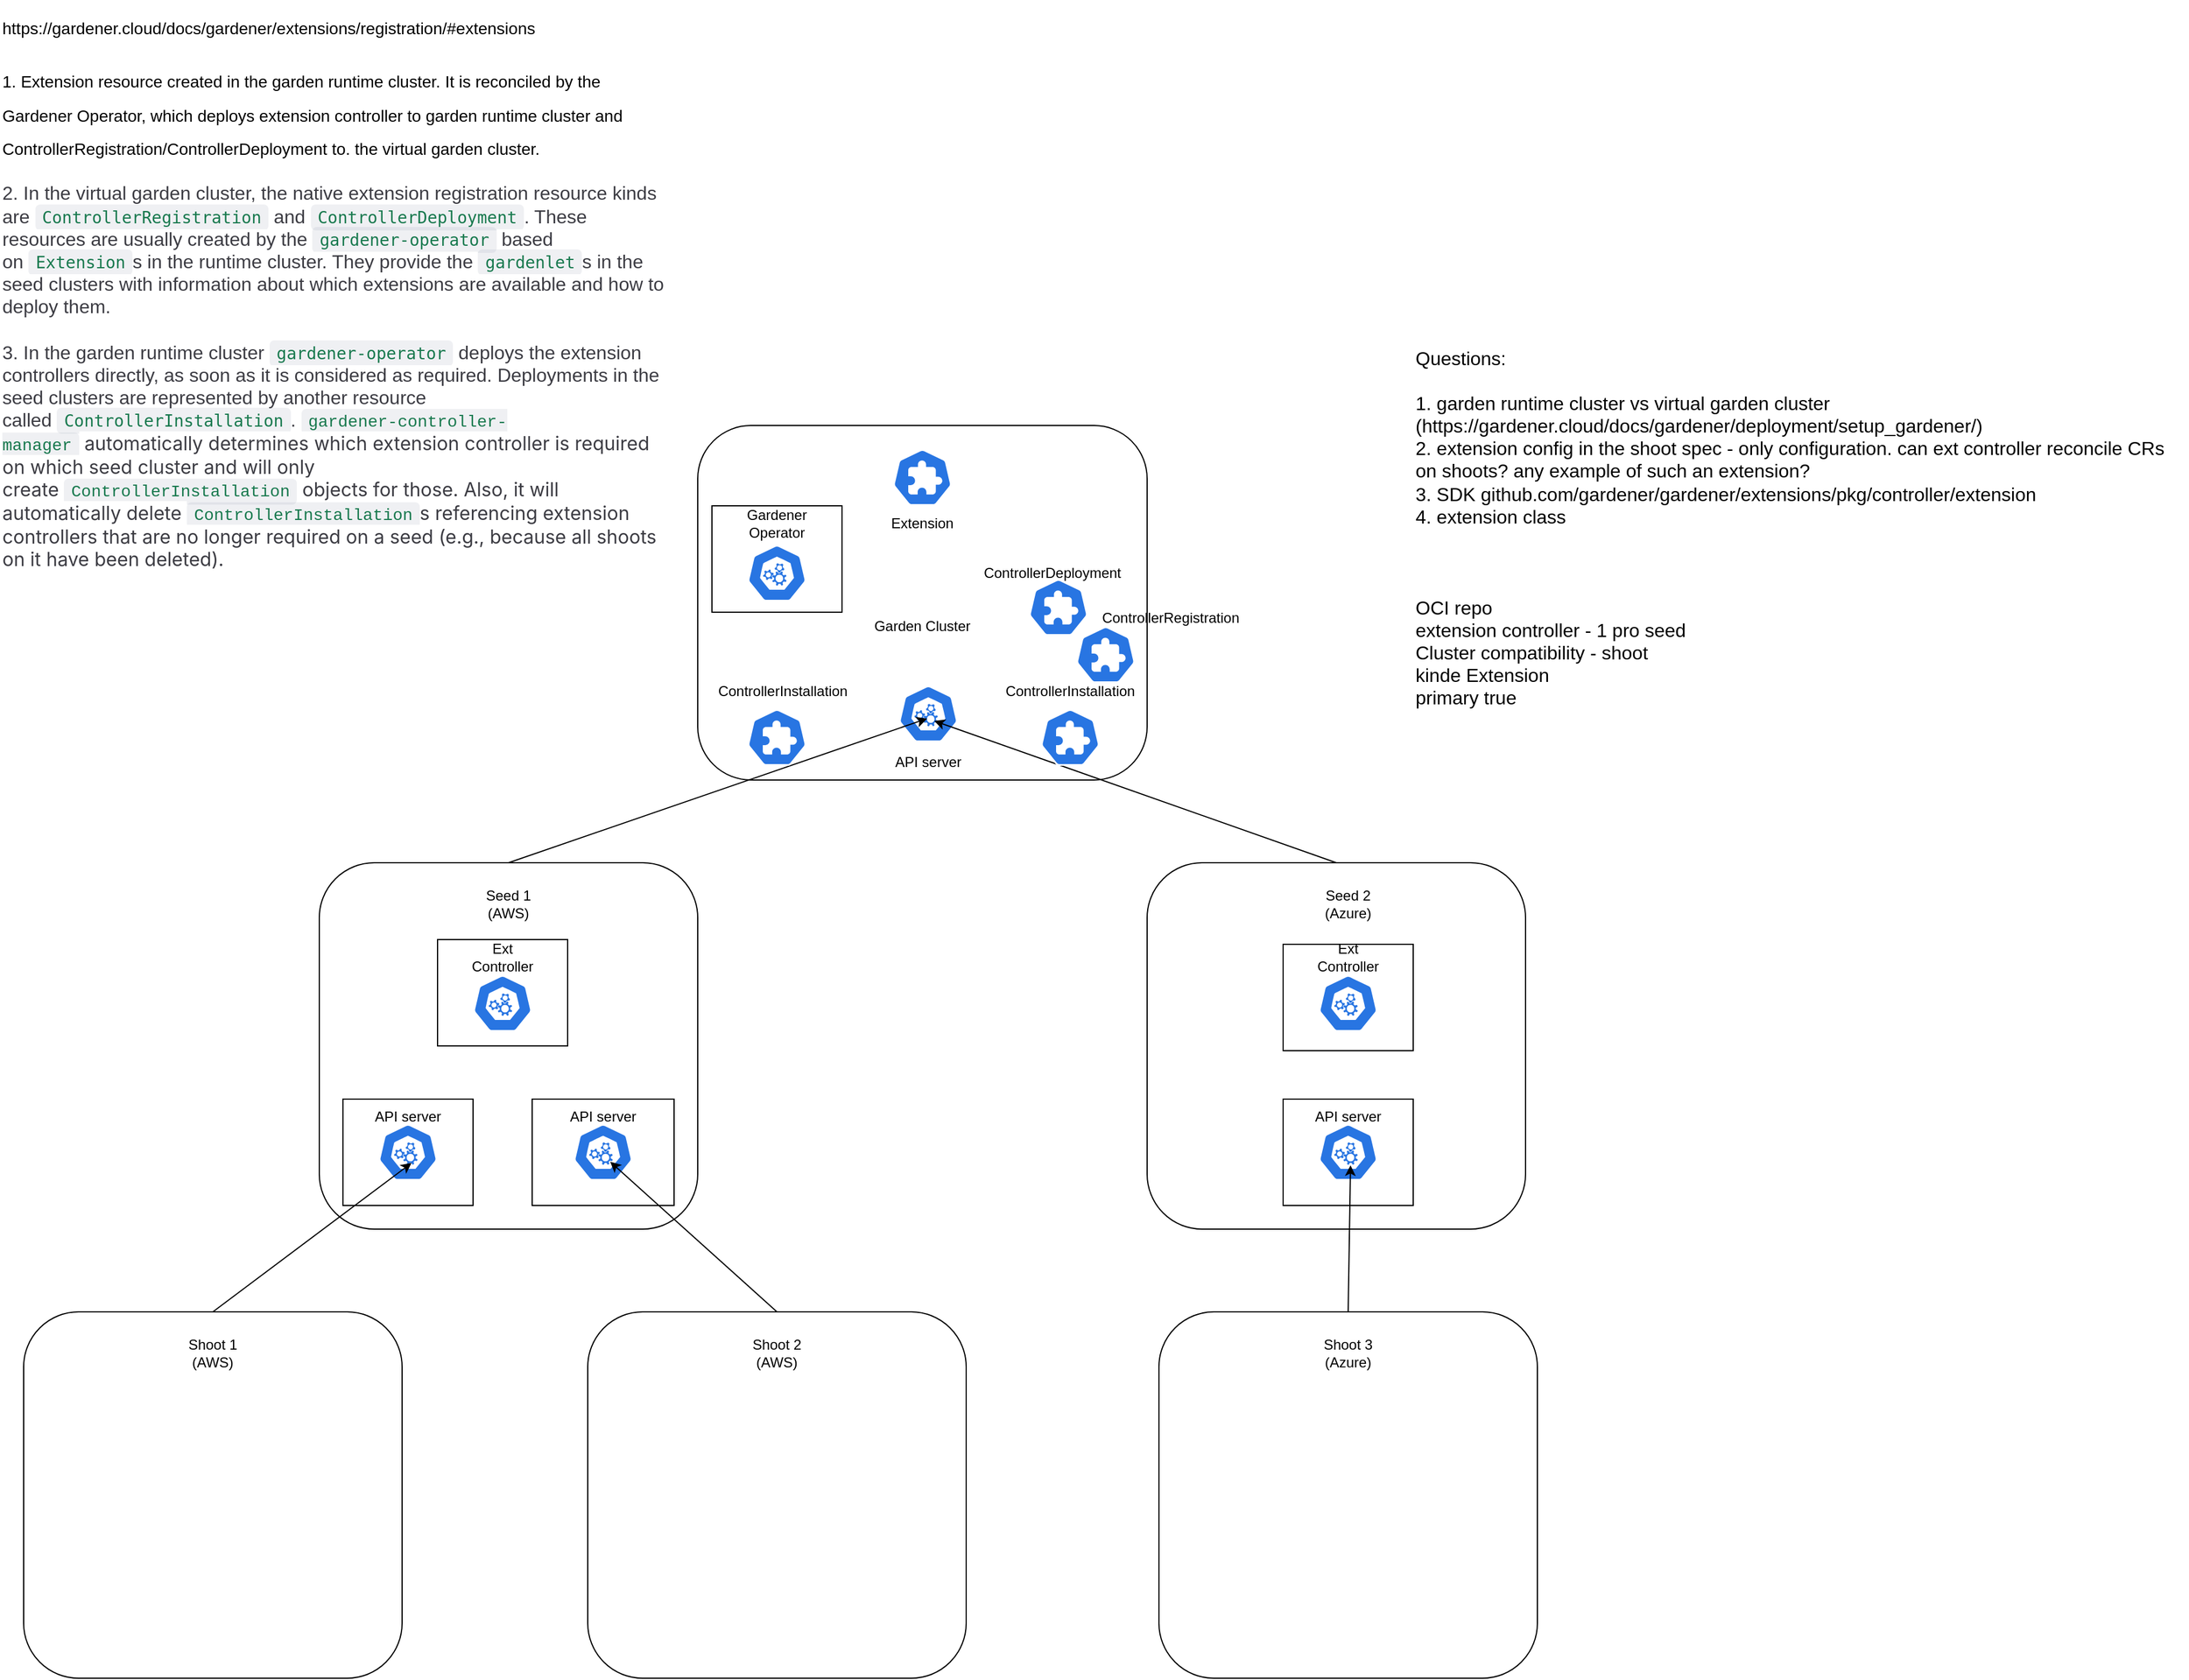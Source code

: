 <mxfile scale="1" border="0" version="28.2.8">
  <diagram name="Page-1" id="wQ5R4CvcMQufJW28zO5s">
    <mxGraphModel dx="1699" dy="2080" grid="1" gridSize="10" guides="1" tooltips="1" connect="1" arrows="1" fold="1" page="1" pageScale="1" pageWidth="827" pageHeight="1169" background="none" math="0" shadow="0">
      <root>
        <mxCell id="0" />
        <mxCell id="1" parent="0" />
        <mxCell id="31II1V7vki-kT47-xSfX-19" value="" style="rounded=1;whiteSpace=wrap;html=1;" parent="1" vertex="1">
          <mxGeometry x="600" y="60" width="380" height="300" as="geometry" />
        </mxCell>
        <mxCell id="31II1V7vki-kT47-xSfX-21" value="Garden Cluster" style="text;html=1;align=center;verticalAlign=middle;whiteSpace=wrap;rounded=0;movable=1;resizable=1;rotatable=1;deletable=1;editable=1;locked=0;connectable=1;" parent="1" vertex="1">
          <mxGeometry x="680" y="200" width="220" height="60" as="geometry" />
        </mxCell>
        <mxCell id="31II1V7vki-kT47-xSfX-25" value="" style="rounded=1;whiteSpace=wrap;html=1;" parent="1" vertex="1">
          <mxGeometry x="980" y="430" width="320" height="310" as="geometry" />
        </mxCell>
        <mxCell id="31II1V7vki-kT47-xSfX-27" value="" style="rounded=1;whiteSpace=wrap;html=1;" parent="1" vertex="1">
          <mxGeometry x="280" y="430" width="320" height="310" as="geometry" />
        </mxCell>
        <mxCell id="31II1V7vki-kT47-xSfX-28" value="" style="rounded=1;whiteSpace=wrap;html=1;" parent="1" vertex="1">
          <mxGeometry x="30" y="810" width="320" height="310" as="geometry" />
        </mxCell>
        <mxCell id="31II1V7vki-kT47-xSfX-29" value="" style="rounded=1;whiteSpace=wrap;html=1;" parent="1" vertex="1">
          <mxGeometry x="990" y="810" width="320" height="310" as="geometry" />
        </mxCell>
        <mxCell id="31II1V7vki-kT47-xSfX-30" value="Seed 1 (AWS)" style="text;html=1;align=center;verticalAlign=middle;whiteSpace=wrap;rounded=0;" parent="1" vertex="1">
          <mxGeometry x="410" y="450" width="60" height="30" as="geometry" />
        </mxCell>
        <mxCell id="31II1V7vki-kT47-xSfX-31" value="" style="rounded=1;whiteSpace=wrap;html=1;" parent="1" vertex="1">
          <mxGeometry x="507" y="810" width="320" height="310" as="geometry" />
        </mxCell>
        <mxCell id="31II1V7vki-kT47-xSfX-32" value="Seed 2 (Azure)" style="text;html=1;align=center;verticalAlign=middle;whiteSpace=wrap;rounded=0;" parent="1" vertex="1">
          <mxGeometry x="1120" y="450" width="60" height="30" as="geometry" />
        </mxCell>
        <mxCell id="31II1V7vki-kT47-xSfX-33" value="Shoot 1 (AWS)" style="text;html=1;align=center;verticalAlign=middle;whiteSpace=wrap;rounded=0;" parent="1" vertex="1">
          <mxGeometry x="160" y="830" width="60" height="30" as="geometry" />
        </mxCell>
        <mxCell id="31II1V7vki-kT47-xSfX-34" value="Shoot 2 (AWS)" style="text;html=1;align=center;verticalAlign=middle;whiteSpace=wrap;rounded=0;" parent="1" vertex="1">
          <mxGeometry x="637" y="830" width="60" height="30" as="geometry" />
        </mxCell>
        <mxCell id="31II1V7vki-kT47-xSfX-36" value="Shoot 3 (Azure)" style="text;html=1;align=center;verticalAlign=middle;whiteSpace=wrap;rounded=0;" parent="1" vertex="1">
          <mxGeometry x="1120" y="830" width="60" height="30" as="geometry" />
        </mxCell>
        <mxCell id="31II1V7vki-kT47-xSfX-37" value="" style="rounded=0;whiteSpace=wrap;html=1;" parent="1" vertex="1">
          <mxGeometry x="300" y="630" width="110" height="90" as="geometry" />
        </mxCell>
        <mxCell id="31II1V7vki-kT47-xSfX-38" value="" style="rounded=0;whiteSpace=wrap;html=1;" parent="1" vertex="1">
          <mxGeometry x="460" y="630" width="120" height="90" as="geometry" />
        </mxCell>
        <mxCell id="31II1V7vki-kT47-xSfX-39" value="" style="aspect=fixed;sketch=0;html=1;dashed=0;whitespace=wrap;verticalLabelPosition=bottom;verticalAlign=top;fillColor=#2875E2;strokeColor=#ffffff;points=[[0.005,0.63,0],[0.1,0.2,0],[0.9,0.2,0],[0.5,0,0],[0.995,0.63,0],[0.72,0.99,0],[0.5,1,0],[0.28,0.99,0]];shape=mxgraph.kubernetes.icon2;prIcon=api" parent="1" vertex="1">
          <mxGeometry x="330" y="651" width="50" height="48" as="geometry" />
        </mxCell>
        <mxCell id="31II1V7vki-kT47-xSfX-40" value="" style="aspect=fixed;sketch=0;html=1;dashed=0;whitespace=wrap;verticalLabelPosition=bottom;verticalAlign=top;fillColor=#2875E2;strokeColor=#ffffff;points=[[0.005,0.63,0],[0.1,0.2,0],[0.9,0.2,0],[0.5,0,0],[0.995,0.63,0],[0.72,0.99,0],[0.5,1,0],[0.28,0.99,0]];shape=mxgraph.kubernetes.icon2;prIcon=api" parent="1" vertex="1">
          <mxGeometry x="495" y="651" width="50" height="48" as="geometry" />
        </mxCell>
        <mxCell id="31II1V7vki-kT47-xSfX-41" value="" style="aspect=fixed;sketch=0;html=1;dashed=0;whitespace=wrap;verticalLabelPosition=bottom;verticalAlign=top;fillColor=#2875E2;strokeColor=#ffffff;points=[[0.005,0.63,0],[0.1,0.2,0],[0.9,0.2,0],[0.5,0,0],[0.995,0.63,0],[0.72,0.99,0],[0.5,1,0],[0.28,0.99,0]];shape=mxgraph.kubernetes.icon2;prIcon=api" parent="1" vertex="1">
          <mxGeometry x="770" y="280" width="50" height="48" as="geometry" />
        </mxCell>
        <mxCell id="31II1V7vki-kT47-xSfX-42" value="" style="rounded=0;whiteSpace=wrap;html=1;" parent="1" vertex="1">
          <mxGeometry x="1095" y="630" width="110" height="90" as="geometry" />
        </mxCell>
        <mxCell id="31II1V7vki-kT47-xSfX-44" value="" style="aspect=fixed;sketch=0;html=1;dashed=0;whitespace=wrap;verticalLabelPosition=bottom;verticalAlign=top;fillColor=#2875E2;strokeColor=#ffffff;points=[[0.005,0.63,0],[0.1,0.2,0],[0.9,0.2,0],[0.5,0,0],[0.995,0.63,0],[0.72,0.99,0],[0.5,1,0],[0.28,0.99,0]];shape=mxgraph.kubernetes.icon2;prIcon=api" parent="1" vertex="1">
          <mxGeometry x="1125" y="651" width="50" height="48" as="geometry" />
        </mxCell>
        <mxCell id="31II1V7vki-kT47-xSfX-46" value="" style="endArrow=classic;html=1;rounded=0;exitX=0.5;exitY=0;exitDx=0;exitDy=0;entryX=0.56;entryY=0.688;entryDx=0;entryDy=0;entryPerimeter=0;" parent="1" source="31II1V7vki-kT47-xSfX-28" target="31II1V7vki-kT47-xSfX-39" edge="1">
          <mxGeometry width="50" height="50" relative="1" as="geometry">
            <mxPoint x="800" y="720" as="sourcePoint" />
            <mxPoint x="850" y="670" as="targetPoint" />
          </mxGeometry>
        </mxCell>
        <mxCell id="31II1V7vki-kT47-xSfX-47" value="" style="endArrow=classic;html=1;rounded=0;exitX=0.5;exitY=0;exitDx=0;exitDy=0;entryX=0.62;entryY=0.667;entryDx=0;entryDy=0;entryPerimeter=0;" parent="1" source="31II1V7vki-kT47-xSfX-31" target="31II1V7vki-kT47-xSfX-40" edge="1">
          <mxGeometry width="50" height="50" relative="1" as="geometry">
            <mxPoint x="460" y="906" as="sourcePoint" />
            <mxPoint x="628" y="780" as="targetPoint" />
          </mxGeometry>
        </mxCell>
        <mxCell id="31II1V7vki-kT47-xSfX-48" value="" style="endArrow=classic;html=1;rounded=0;exitX=0.5;exitY=0;exitDx=0;exitDy=0;entryX=0.54;entryY=0.729;entryDx=0;entryDy=0;entryPerimeter=0;" parent="1" source="31II1V7vki-kT47-xSfX-29" target="31II1V7vki-kT47-xSfX-44" edge="1">
          <mxGeometry width="50" height="50" relative="1" as="geometry">
            <mxPoint x="800" y="720" as="sourcePoint" />
            <mxPoint x="850" y="670" as="targetPoint" />
          </mxGeometry>
        </mxCell>
        <mxCell id="_4MbLpZKBlH7HcVGg_NC-1" value="" style="endArrow=classic;html=1;rounded=0;exitX=0.5;exitY=0;exitDx=0;exitDy=0;entryX=0.48;entryY=0.583;entryDx=0;entryDy=0;entryPerimeter=0;" parent="1" source="31II1V7vki-kT47-xSfX-27" target="31II1V7vki-kT47-xSfX-41" edge="1">
          <mxGeometry width="50" height="50" relative="1" as="geometry">
            <mxPoint x="800" y="720" as="sourcePoint" />
            <mxPoint x="850" y="670" as="targetPoint" />
          </mxGeometry>
        </mxCell>
        <mxCell id="_4MbLpZKBlH7HcVGg_NC-2" value="" style="endArrow=classic;html=1;rounded=0;exitX=0.5;exitY=0;exitDx=0;exitDy=0;entryX=0.6;entryY=0.625;entryDx=0;entryDy=0;entryPerimeter=0;" parent="1" source="31II1V7vki-kT47-xSfX-25" target="31II1V7vki-kT47-xSfX-41" edge="1">
          <mxGeometry width="50" height="50" relative="1" as="geometry">
            <mxPoint x="900" y="572" as="sourcePoint" />
            <mxPoint x="1254" y="450" as="targetPoint" />
          </mxGeometry>
        </mxCell>
        <mxCell id="eesP04h23-4kj15RQOQp-1" value="" style="aspect=fixed;sketch=0;html=1;dashed=0;whitespace=wrap;verticalLabelPosition=bottom;verticalAlign=top;fillColor=#2875E2;strokeColor=#ffffff;points=[[0.005,0.63,0],[0.1,0.2,0],[0.9,0.2,0],[0.5,0,0],[0.995,0.63,0],[0.72,0.99,0],[0.5,1,0],[0.28,0.99,0]];shape=mxgraph.kubernetes.icon2;prIcon=crd" parent="1" vertex="1">
          <mxGeometry x="765" y="80" width="50" height="48" as="geometry" />
        </mxCell>
        <mxCell id="eesP04h23-4kj15RQOQp-2" value="Extension" style="text;html=1;whiteSpace=wrap;strokeColor=none;fillColor=none;align=center;verticalAlign=middle;rounded=0;" parent="1" vertex="1">
          <mxGeometry x="760" y="128" width="60" height="30" as="geometry" />
        </mxCell>
        <mxCell id="eesP04h23-4kj15RQOQp-3" value="&lt;h1 style=&quot;margin-top: 0px;&quot;&gt;&lt;font face=&quot;Helvetica&quot; style=&quot;&quot;&gt;&lt;span style=&quot;font-size: 14px; font-weight: 400;&quot;&gt;https://gardener.cloud/docs/gardener/extensions/registration/#extensions&lt;/span&gt;&lt;/font&gt;&lt;/h1&gt;&lt;h1 style=&quot;margin-top: 0px;&quot;&gt;&lt;span style=&quot;font-weight: normal;&quot;&gt;&lt;font face=&quot;Helvetica&quot; style=&quot;font-size: 14px;&quot;&gt;1. Extension resource created in the garden runtime cluster. It is reconciled by the Gardener Operator, which deploys extension controller to garden runtime cluster and ControllerRegistration/ControllerDeployment to. the virtual garden cluster.&lt;/font&gt;&lt;/span&gt;&lt;/h1&gt;&lt;div&gt;&lt;font face=&quot;Helvetica&quot;&gt;&lt;span style=&quot;color: rgb(60, 60, 67); font-size: 16px; background-color: rgb(255, 255, 255);&quot;&gt;2. In the virtual garden cluster, the native extension registration resource kinds are&amp;nbsp;&lt;/span&gt;&lt;code style=&quot;box-sizing: border-box; font-size: 14px; color: rgb(24, 121, 78); border-radius: 4px; padding: 3px 6px; background-color: rgba(142, 150, 170, 0.14); transition: color 0.25s, background-color 0.5s;&quot;&gt;ControllerRegistration&lt;/code&gt;&lt;span style=&quot;color: rgb(60, 60, 67); font-size: 16px; background-color: rgb(255, 255, 255);&quot;&gt;&amp;nbsp;and&amp;nbsp;&lt;/span&gt;&lt;code style=&quot;box-sizing: border-box; font-size: 14px; color: rgb(24, 121, 78); border-radius: 4px; padding: 3px 6px; background-color: rgba(142, 150, 170, 0.14); transition: color 0.25s, background-color 0.5s;&quot;&gt;ControllerDeployment&lt;/code&gt;&lt;span style=&quot;color: rgb(60, 60, 67); font-size: 16px; background-color: rgb(255, 255, 255);&quot;&gt;. These resources are usually created by the&amp;nbsp;&lt;/span&gt;&lt;code style=&quot;box-sizing: border-box; font-size: 14px; color: rgb(24, 121, 78); border-radius: 4px; padding: 3px 6px; background-color: rgba(142, 150, 170, 0.14); transition: color 0.25s, background-color 0.5s;&quot;&gt;gardener-operator&lt;/code&gt;&lt;span style=&quot;color: rgb(60, 60, 67); font-size: 16px; background-color: rgb(255, 255, 255);&quot;&gt;&amp;nbsp;based on&amp;nbsp;&lt;/span&gt;&lt;code style=&quot;box-sizing: border-box; font-size: 14px; color: rgb(24, 121, 78); border-radius: 4px; padding: 3px 6px; background-color: rgba(142, 150, 170, 0.14); transition: color 0.25s, background-color 0.5s;&quot;&gt;Extension&lt;/code&gt;&lt;span style=&quot;color: rgb(60, 60, 67); font-size: 16px; background-color: rgb(255, 255, 255);&quot;&gt;s in the runtime cluster. They provide the&amp;nbsp;&lt;/span&gt;&lt;code style=&quot;box-sizing: border-box; font-size: 14px; color: rgb(24, 121, 78); border-radius: 4px; padding: 3px 6px; background-color: rgba(142, 150, 170, 0.14); transition: color 0.25s, background-color 0.5s;&quot;&gt;gardenlet&lt;/code&gt;&lt;span style=&quot;color: rgb(60, 60, 67); font-size: 16px; background-color: rgb(255, 255, 255);&quot;&gt;s in the seed clusters with information about which extensions are available and how to deploy them.&lt;/span&gt;&lt;span style=&quot;font-weight: normal;&quot;&gt;&lt;font style=&quot;font-size: 14px;&quot;&gt;&lt;/font&gt;&lt;/span&gt;&lt;/font&gt;&lt;/div&gt;&lt;div&gt;&lt;font face=&quot;Helvetica&quot;&gt;&lt;span style=&quot;color: rgb(60, 60, 67); font-size: 16px; background-color: rgb(255, 255, 255);&quot;&gt;&lt;br&gt;&lt;/span&gt;&lt;/font&gt;&lt;/div&gt;&lt;div&gt;&lt;font face=&quot;Helvetica&quot;&gt;&lt;span style=&quot;color: rgb(60, 60, 67); font-size: 16px; background-color: rgb(255, 255, 255);&quot;&gt;3.&amp;nbsp;&lt;/span&gt;&lt;span style=&quot;color: rgb(60, 60, 67); font-size: 16px; background-color: rgb(255, 255, 255);&quot;&gt;In the garden runtime cluster&amp;nbsp;&lt;/span&gt;&lt;code style=&quot;box-sizing: border-box; font-size: 14px; color: rgb(24, 121, 78); border-radius: 4px; padding: 3px 6px; background-color: rgba(142, 150, 170, 0.14); transition: color 0.25s, background-color 0.5s;&quot;&gt;gardener-operator&lt;/code&gt;&lt;span style=&quot;color: rgb(60, 60, 67); font-size: 16px; background-color: rgb(255, 255, 255);&quot;&gt;&amp;nbsp;deploys the extension controllers directly, as soon as it is considered as required. Deployments in the seed clusters are represented by another resource called&amp;nbsp;&lt;/span&gt;&lt;code style=&quot;box-sizing: border-box; font-size: 14px; color: rgb(24, 121, 78); border-radius: 4px; padding: 3px 6px; background-color: rgba(142, 150, 170, 0.14); transition: color 0.25s, background-color 0.5s;&quot;&gt;ControllerInstallation&lt;/code&gt;&lt;span style=&quot;color: rgb(60, 60, 67); font-size: 16px; background-color: rgb(255, 255, 255);&quot;&gt;.&amp;nbsp;&lt;/span&gt;&lt;/font&gt;&lt;code style=&quot;box-sizing: border-box; font-family: ui-monospace, Menlo, Monaco, Consolas, &amp;quot;Liberation Mono&amp;quot;, &amp;quot;Courier New&amp;quot;, monospace; font-size: 14px; color: rgb(24, 121, 78); border-radius: 4px; padding: 3px 6px; background-color: rgba(142, 150, 170, 0.14); transition: color 0.25s, background-color 0.5s;&quot;&gt;gardener-controller-manager&lt;/code&gt;&lt;span style=&quot;color: rgb(60, 60, 67); font-family: Inter, ui-sans-serif, system-ui, sans-serif, &amp;quot;Apple Color Emoji&amp;quot;, &amp;quot;Segoe UI Emoji&amp;quot;, &amp;quot;Segoe UI Symbol&amp;quot;, &amp;quot;Noto Color Emoji&amp;quot;; font-size: 16px; background-color: rgb(255, 255, 255);&quot;&gt;&amp;nbsp;automatically determines which extension controller is required on which seed cluster and will only create&amp;nbsp;&lt;/span&gt;&lt;code style=&quot;box-sizing: border-box; font-family: ui-monospace, Menlo, Monaco, Consolas, &amp;quot;Liberation Mono&amp;quot;, &amp;quot;Courier New&amp;quot;, monospace; font-size: 14px; color: rgb(24, 121, 78); border-radius: 4px; padding: 3px 6px; background-color: rgba(142, 150, 170, 0.14); transition: color 0.25s, background-color 0.5s;&quot;&gt;ControllerInstallation&lt;/code&gt;&lt;span style=&quot;color: rgb(60, 60, 67); font-family: Inter, ui-sans-serif, system-ui, sans-serif, &amp;quot;Apple Color Emoji&amp;quot;, &amp;quot;Segoe UI Emoji&amp;quot;, &amp;quot;Segoe UI Symbol&amp;quot;, &amp;quot;Noto Color Emoji&amp;quot;; font-size: 16px; background-color: rgb(255, 255, 255);&quot;&gt;&amp;nbsp;objects for those. Also, it will automatically delete&amp;nbsp;&lt;/span&gt;&lt;code style=&quot;box-sizing: border-box; font-family: ui-monospace, Menlo, Monaco, Consolas, &amp;quot;Liberation Mono&amp;quot;, &amp;quot;Courier New&amp;quot;, monospace; font-size: 14px; color: rgb(24, 121, 78); border-radius: 4px; padding: 3px 6px; background-color: rgba(142, 150, 170, 0.14); transition: color 0.25s, background-color 0.5s;&quot;&gt;ControllerInstallation&lt;/code&gt;&lt;span style=&quot;color: rgb(60, 60, 67); font-family: Inter, ui-sans-serif, system-ui, sans-serif, &amp;quot;Apple Color Emoji&amp;quot;, &amp;quot;Segoe UI Emoji&amp;quot;, &amp;quot;Segoe UI Symbol&amp;quot;, &amp;quot;Noto Color Emoji&amp;quot;; font-size: 16px; background-color: rgb(255, 255, 255);&quot;&gt;s referencing extension controllers that are no longer required on a seed (e.g., because all shoots on it have been deleted).&amp;nbsp;&lt;/span&gt;&lt;/div&gt;" style="text;html=1;whiteSpace=wrap;overflow=hidden;rounded=0;" parent="1" vertex="1">
          <mxGeometry x="10" y="-300" width="570" height="590" as="geometry" />
        </mxCell>
        <mxCell id="eesP04h23-4kj15RQOQp-4" value="&lt;h1 style=&quot;margin-top: 0px;&quot;&gt;&lt;font size=&quot;3&quot;&gt;&lt;span style=&quot;font-weight: 400;&quot;&gt;Questions:&lt;/span&gt;&lt;/font&gt;&lt;/h1&gt;&lt;div&gt;&lt;font size=&quot;3&quot;&gt;&lt;span style=&quot;font-weight: 400;&quot;&gt;1. garden runtime cluster vs virtual garden cluster (&lt;/span&gt;&lt;/font&gt;&lt;span style=&quot;background-color: transparent;&quot;&gt;&lt;font size=&quot;3&quot;&gt;https://gardener.cloud/docs/gardener/deployment/setup_gardener/&lt;/font&gt;&lt;/span&gt;&lt;span style=&quot;font-size: medium; background-color: transparent; color: light-dark(rgb(0, 0, 0), rgb(255, 255, 255));&quot;&gt;)&lt;/span&gt;&lt;/div&gt;&lt;div&gt;&lt;font size=&quot;3&quot;&gt;2. extension config in the shoot spec - only configuration. can ext controller reconcile CRs on shoots? any example of such an extension?&lt;/font&gt;&lt;/div&gt;&lt;div&gt;&lt;font size=&quot;3&quot;&gt;3. SDK&amp;nbsp;&lt;/font&gt;&lt;span style=&quot;background-color: transparent;&quot;&gt;&lt;font size=&quot;3&quot;&gt;github.com/gardener/gardener/extensions/pkg/controller/extension&lt;/font&gt;&lt;/span&gt;&lt;/div&gt;&lt;div&gt;&lt;span style=&quot;background-color: transparent;&quot;&gt;&lt;font size=&quot;3&quot;&gt;4. extension class&lt;/font&gt;&lt;/span&gt;&lt;/div&gt;&lt;div&gt;&lt;span style=&quot;background-color: transparent;&quot;&gt;&lt;font size=&quot;3&quot;&gt;&lt;br&gt;&lt;/font&gt;&lt;/span&gt;&lt;/div&gt;&lt;div&gt;&lt;span style=&quot;background-color: transparent;&quot;&gt;&lt;font size=&quot;3&quot;&gt;&lt;br&gt;&lt;/font&gt;&lt;/span&gt;&lt;/div&gt;&lt;div&gt;&lt;span style=&quot;background-color: transparent;&quot;&gt;&lt;font size=&quot;3&quot;&gt;&lt;br&gt;&lt;/font&gt;&lt;/span&gt;&lt;/div&gt;&lt;div&gt;&lt;span style=&quot;background-color: transparent;&quot;&gt;&lt;font size=&quot;3&quot;&gt;OCI repo&lt;/font&gt;&lt;/span&gt;&lt;/div&gt;&lt;div&gt;&lt;span style=&quot;background-color: transparent;&quot;&gt;&lt;font size=&quot;3&quot;&gt;extension controller - 1 pro seed&lt;/font&gt;&lt;/span&gt;&lt;/div&gt;&lt;div&gt;&lt;span style=&quot;background-color: transparent;&quot;&gt;&lt;font size=&quot;3&quot;&gt;Cluster compatibility - shoot&lt;/font&gt;&lt;/span&gt;&lt;/div&gt;&lt;div&gt;&lt;span style=&quot;background-color: transparent;&quot;&gt;&lt;font size=&quot;3&quot;&gt;kinde Extension&lt;/font&gt;&lt;/span&gt;&lt;/div&gt;&lt;div&gt;&lt;span style=&quot;background-color: transparent;&quot;&gt;&lt;font size=&quot;3&quot;&gt;primary true&lt;/font&gt;&lt;/span&gt;&lt;/div&gt;" style="text;html=1;whiteSpace=wrap;overflow=hidden;rounded=0;" parent="1" vertex="1">
          <mxGeometry x="1205" y="-20" width="655" height="450" as="geometry" />
        </mxCell>
        <mxCell id="MKXH-iK_MvM6aBtfUqLP-2" value="" style="aspect=fixed;sketch=0;html=1;dashed=0;whitespace=wrap;verticalLabelPosition=bottom;verticalAlign=top;fillColor=#2875E2;strokeColor=#ffffff;points=[[0.005,0.63,0],[0.1,0.2,0],[0.9,0.2,0],[0.5,0,0],[0.995,0.63,0],[0.72,0.99,0],[0.5,1,0],[0.28,0.99,0]];shape=mxgraph.kubernetes.icon2;prIcon=crd" vertex="1" parent="1">
          <mxGeometry x="880" y="190" width="50" height="48" as="geometry" />
        </mxCell>
        <mxCell id="MKXH-iK_MvM6aBtfUqLP-3" value="" style="aspect=fixed;sketch=0;html=1;dashed=0;whitespace=wrap;verticalLabelPosition=bottom;verticalAlign=top;fillColor=#2875E2;strokeColor=#ffffff;points=[[0.005,0.63,0],[0.1,0.2,0],[0.9,0.2,0],[0.5,0,0],[0.995,0.63,0],[0.72,0.99,0],[0.5,1,0],[0.28,0.99,0]];shape=mxgraph.kubernetes.icon2;prIcon=crd" vertex="1" parent="1">
          <mxGeometry x="920" y="230" width="50" height="48" as="geometry" />
        </mxCell>
        <mxCell id="MKXH-iK_MvM6aBtfUqLP-4" value="ControllerRegistration" style="text;html=1;whiteSpace=wrap;strokeColor=none;fillColor=none;align=center;verticalAlign=middle;rounded=0;" vertex="1" parent="1">
          <mxGeometry x="970" y="208" width="60" height="30" as="geometry" />
        </mxCell>
        <mxCell id="MKXH-iK_MvM6aBtfUqLP-5" value="ControllerDeployment" style="text;html=1;whiteSpace=wrap;strokeColor=none;fillColor=none;align=center;verticalAlign=middle;rounded=0;" vertex="1" parent="1">
          <mxGeometry x="870" y="170" width="60" height="30" as="geometry" />
        </mxCell>
        <mxCell id="MKXH-iK_MvM6aBtfUqLP-6" value="" style="aspect=fixed;sketch=0;html=1;dashed=0;whitespace=wrap;verticalLabelPosition=bottom;verticalAlign=top;fillColor=#2875E2;strokeColor=#ffffff;points=[[0.005,0.63,0],[0.1,0.2,0],[0.9,0.2,0],[0.5,0,0],[0.995,0.63,0],[0.72,0.99,0],[0.5,1,0],[0.28,0.99,0]];shape=mxgraph.kubernetes.icon2;prIcon=crd" vertex="1" parent="1">
          <mxGeometry x="642" y="300" width="50" height="48" as="geometry" />
        </mxCell>
        <mxCell id="MKXH-iK_MvM6aBtfUqLP-7" value="" style="aspect=fixed;sketch=0;html=1;dashed=0;whitespace=wrap;verticalLabelPosition=bottom;verticalAlign=top;fillColor=#2875E2;strokeColor=#ffffff;points=[[0.005,0.63,0],[0.1,0.2,0],[0.9,0.2,0],[0.5,0,0],[0.995,0.63,0],[0.72,0.99,0],[0.5,1,0],[0.28,0.99,0]];shape=mxgraph.kubernetes.icon2;prIcon=crd" vertex="1" parent="1">
          <mxGeometry x="890" y="300" width="50" height="48" as="geometry" />
        </mxCell>
        <mxCell id="MKXH-iK_MvM6aBtfUqLP-8" value="ControllerInstallation" style="text;html=1;whiteSpace=wrap;strokeColor=none;fillColor=none;align=center;verticalAlign=middle;rounded=0;" vertex="1" parent="1">
          <mxGeometry x="642" y="270" width="60" height="30" as="geometry" />
        </mxCell>
        <mxCell id="MKXH-iK_MvM6aBtfUqLP-9" value="ControllerInstallation" style="text;html=1;whiteSpace=wrap;strokeColor=none;fillColor=none;align=center;verticalAlign=middle;rounded=0;" vertex="1" parent="1">
          <mxGeometry x="885" y="270" width="60" height="30" as="geometry" />
        </mxCell>
        <mxCell id="MKXH-iK_MvM6aBtfUqLP-11" value="API server" style="text;html=1;whiteSpace=wrap;strokeColor=none;fillColor=none;align=center;verticalAlign=middle;rounded=0;" vertex="1" parent="1">
          <mxGeometry x="765" y="330" width="60" height="30" as="geometry" />
        </mxCell>
        <mxCell id="MKXH-iK_MvM6aBtfUqLP-12" value="API server" style="text;html=1;whiteSpace=wrap;strokeColor=none;fillColor=none;align=center;verticalAlign=middle;rounded=0;" vertex="1" parent="1">
          <mxGeometry x="325" y="630" width="60" height="30" as="geometry" />
        </mxCell>
        <mxCell id="MKXH-iK_MvM6aBtfUqLP-13" value="API server" style="text;html=1;whiteSpace=wrap;strokeColor=none;fillColor=none;align=center;verticalAlign=middle;rounded=0;" vertex="1" parent="1">
          <mxGeometry x="490" y="630" width="60" height="30" as="geometry" />
        </mxCell>
        <mxCell id="MKXH-iK_MvM6aBtfUqLP-14" value="API server" style="text;html=1;whiteSpace=wrap;strokeColor=none;fillColor=none;align=center;verticalAlign=middle;rounded=0;" vertex="1" parent="1">
          <mxGeometry x="1120" y="630" width="60" height="30" as="geometry" />
        </mxCell>
        <mxCell id="MKXH-iK_MvM6aBtfUqLP-15" value="" style="rounded=0;whiteSpace=wrap;html=1;" vertex="1" parent="1">
          <mxGeometry x="380" y="495" width="110" height="90" as="geometry" />
        </mxCell>
        <mxCell id="MKXH-iK_MvM6aBtfUqLP-16" value="" style="aspect=fixed;sketch=0;html=1;dashed=0;whitespace=wrap;verticalLabelPosition=bottom;verticalAlign=top;fillColor=#2875E2;strokeColor=#ffffff;points=[[0.005,0.63,0],[0.1,0.2,0],[0.9,0.2,0],[0.5,0,0],[0.995,0.63,0],[0.72,0.99,0],[0.5,1,0],[0.28,0.99,0]];shape=mxgraph.kubernetes.icon2;prIcon=api" vertex="1" parent="1">
          <mxGeometry x="410" y="525" width="50" height="48" as="geometry" />
        </mxCell>
        <mxCell id="MKXH-iK_MvM6aBtfUqLP-17" value="" style="rounded=0;whiteSpace=wrap;html=1;" vertex="1" parent="1">
          <mxGeometry x="1095" y="499" width="110" height="90" as="geometry" />
        </mxCell>
        <mxCell id="MKXH-iK_MvM6aBtfUqLP-18" value="" style="aspect=fixed;sketch=0;html=1;dashed=0;whitespace=wrap;verticalLabelPosition=bottom;verticalAlign=top;fillColor=#2875E2;strokeColor=#ffffff;points=[[0.005,0.63,0],[0.1,0.2,0],[0.9,0.2,0],[0.5,0,0],[0.995,0.63,0],[0.72,0.99,0],[0.5,1,0],[0.28,0.99,0]];shape=mxgraph.kubernetes.icon2;prIcon=api" vertex="1" parent="1">
          <mxGeometry x="1125" y="525" width="50" height="48" as="geometry" />
        </mxCell>
        <mxCell id="MKXH-iK_MvM6aBtfUqLP-19" value="Ext Controller" style="text;html=1;whiteSpace=wrap;strokeColor=none;fillColor=none;align=center;verticalAlign=middle;rounded=0;" vertex="1" parent="1">
          <mxGeometry x="405" y="495" width="60" height="30" as="geometry" />
        </mxCell>
        <mxCell id="MKXH-iK_MvM6aBtfUqLP-20" value="Ext Controller" style="text;html=1;whiteSpace=wrap;strokeColor=none;fillColor=none;align=center;verticalAlign=middle;rounded=0;" vertex="1" parent="1">
          <mxGeometry x="1120" y="495" width="60" height="30" as="geometry" />
        </mxCell>
        <mxCell id="MKXH-iK_MvM6aBtfUqLP-21" value="" style="rounded=0;whiteSpace=wrap;html=1;" vertex="1" parent="1">
          <mxGeometry x="612" y="128" width="110" height="90" as="geometry" />
        </mxCell>
        <mxCell id="MKXH-iK_MvM6aBtfUqLP-22" value="" style="aspect=fixed;sketch=0;html=1;dashed=0;whitespace=wrap;verticalLabelPosition=bottom;verticalAlign=top;fillColor=#2875E2;strokeColor=#ffffff;points=[[0.005,0.63,0],[0.1,0.2,0],[0.9,0.2,0],[0.5,0,0],[0.995,0.63,0],[0.72,0.99,0],[0.5,1,0],[0.28,0.99,0]];shape=mxgraph.kubernetes.icon2;prIcon=api" vertex="1" parent="1">
          <mxGeometry x="642" y="161" width="50" height="48" as="geometry" />
        </mxCell>
        <mxCell id="MKXH-iK_MvM6aBtfUqLP-23" value="Gardener Operator" style="text;html=1;whiteSpace=wrap;strokeColor=none;fillColor=none;align=center;verticalAlign=middle;rounded=0;" vertex="1" parent="1">
          <mxGeometry x="637" y="128" width="60" height="30" as="geometry" />
        </mxCell>
      </root>
    </mxGraphModel>
  </diagram>
</mxfile>

